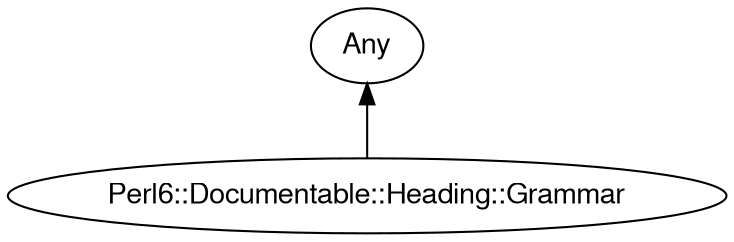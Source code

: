 digraph "perl6-type-graph" {
    rankdir=BT;
    splines=polyline;
    overlap=false; 
    // Types
    "Perl6::Documentable::Heading::Grammar" [color="#000000", fontcolor="#000000", href="/type/Perl6::Documentable::Heading::Grammar", fontname="FreeSans"];
    "Any" [color="#000000", fontcolor="#000000", href="/type/Any", fontname="FreeSans"];

    // Superclasses
    "Perl6::Documentable::Heading::Grammar" -> "Any" [color="#000000"];

    // Roles
}
